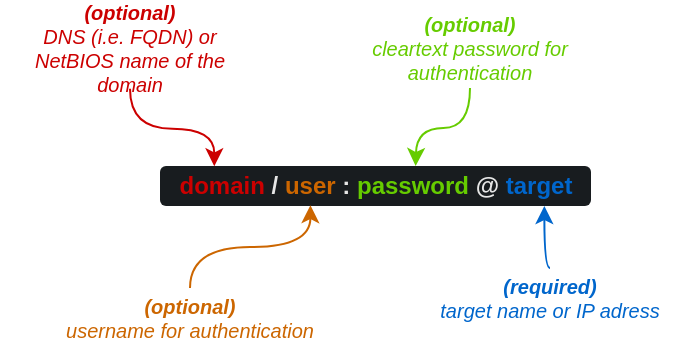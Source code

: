 <mxfile version="14.5.1" type="device" pages="2"><diagram id="J6BoR9l0f_EjazzrXnBF" name="with target"><mxGraphModel dx="1178" dy="690" grid="1" gridSize="10" guides="1" tooltips="1" connect="1" arrows="1" fold="1" page="1" pageScale="1" pageWidth="850" pageHeight="1100" math="0" shadow="0"><root><mxCell id="0"/><mxCell id="1" parent="0"/><mxCell id="_tUZPF-YqX0vvkWT_DWH-1" value="&lt;b&gt;&lt;font color=&quot;#cc0000&quot;&gt;&amp;nbsp;domain&amp;nbsp;&lt;/font&gt;&lt;font color=&quot;#e6e6e6&quot;&gt;/&lt;/font&gt;&amp;nbsp;&lt;font color=&quot;#cc6600&quot;&gt;user&amp;nbsp;&lt;/font&gt;&lt;font color=&quot;#e6e6e6&quot;&gt;:&lt;/font&gt;&amp;nbsp;&lt;font color=&quot;#66cc00&quot;&gt;password&amp;nbsp;&lt;/font&gt;&lt;font color=&quot;#e6e6e6&quot;&gt;@&lt;/font&gt;&amp;nbsp;&lt;font color=&quot;#0066cc&quot;&gt;target&lt;/font&gt;&lt;font color=&quot;#cc00cc&quot;&gt;&amp;nbsp;&lt;/font&gt;&lt;/b&gt;" style="text;html=1;align=center;verticalAlign=middle;whiteSpace=wrap;rounded=1;fontColor=#333333;fillColor=#181c1f;" parent="1" vertex="1"><mxGeometry x="140" y="259" width="215.5" height="20" as="geometry"/></mxCell><mxCell id="_tUZPF-YqX0vvkWT_DWH-9" style="edgeStyle=orthogonalEdgeStyle;curved=1;rounded=0;orthogonalLoop=1;jettySize=auto;html=1;entryX=0.126;entryY=0.007;entryDx=0;entryDy=0;entryPerimeter=0;strokeColor=#CC0000;exitX=0.5;exitY=1;exitDx=0;exitDy=0;" parent="1" source="_tUZPF-YqX0vvkWT_DWH-14" target="_tUZPF-YqX0vvkWT_DWH-1" edge="1"><mxGeometry relative="1" as="geometry"/></mxCell><mxCell id="_tUZPF-YqX0vvkWT_DWH-11" style="edgeStyle=orthogonalEdgeStyle;curved=1;rounded=0;orthogonalLoop=1;jettySize=auto;html=1;strokeColor=#CC6600;entryX=0.349;entryY=0.979;entryDx=0;entryDy=0;entryPerimeter=0;" parent="1" source="_tUZPF-YqX0vvkWT_DWH-3" target="_tUZPF-YqX0vvkWT_DWH-1" edge="1"><mxGeometry relative="1" as="geometry"><mxPoint x="212" y="280" as="targetPoint"/></mxGeometry></mxCell><mxCell id="_tUZPF-YqX0vvkWT_DWH-3" value="&lt;font color=&quot;#cc6600&quot; style=&quot;font-size: 10px&quot;&gt;&lt;b&gt;(optional)&lt;/b&gt;&lt;br&gt;username for authentication&lt;/font&gt;" style="text;html=1;strokeColor=none;fillColor=none;align=center;verticalAlign=middle;whiteSpace=wrap;rounded=0;fontSize=10;fontStyle=2" parent="1" vertex="1"><mxGeometry x="90" y="320" width="130" height="30" as="geometry"/></mxCell><mxCell id="_tUZPF-YqX0vvkWT_DWH-10" style="edgeStyle=orthogonalEdgeStyle;curved=1;rounded=0;orthogonalLoop=1;jettySize=auto;html=1;entryX=0.419;entryY=0.02;entryDx=0;entryDy=0;entryPerimeter=0;strokeColor=#66CC00;exitX=0.5;exitY=1;exitDx=0;exitDy=0;" parent="1" source="_tUZPF-YqX0vvkWT_DWH-16" edge="1"><mxGeometry relative="1" as="geometry"><mxPoint x="267.82" y="259" as="targetPoint"/></mxGeometry></mxCell><mxCell id="_tUZPF-YqX0vvkWT_DWH-12" style="edgeStyle=orthogonalEdgeStyle;curved=1;rounded=0;orthogonalLoop=1;jettySize=auto;html=1;entryX=0.631;entryY=0.98;entryDx=0;entryDy=0;entryPerimeter=0;strokeColor=#0066CC;exitX=0.5;exitY=0;exitDx=0;exitDy=0;" parent="1" source="_tUZPF-YqX0vvkWT_DWH-6" edge="1"><mxGeometry relative="1" as="geometry"><mxPoint x="332.18" y="279" as="targetPoint"/></mxGeometry></mxCell><mxCell id="_tUZPF-YqX0vvkWT_DWH-6" value="&lt;font color=&quot;#0066cc&quot; style=&quot;font-size: 10px&quot;&gt;&lt;b&gt;(required)&lt;/b&gt;&lt;br&gt;target name or IP adress&lt;br&gt;&lt;/font&gt;" style="text;html=1;strokeColor=none;fillColor=none;align=center;verticalAlign=middle;whiteSpace=wrap;rounded=0;fontSize=10;fontStyle=2" parent="1" vertex="1"><mxGeometry x="270" y="310" width="130" height="30" as="geometry"/></mxCell><mxCell id="_tUZPF-YqX0vvkWT_DWH-14" value="&lt;font color=&quot;#cc0000&quot; style=&quot;font-size: 10px&quot;&gt;&lt;b&gt;(optional)&lt;/b&gt;&lt;br&gt;DNS (i.e. FQDN) or NetBIOS name of the domain&lt;/font&gt;" style="text;html=1;strokeColor=none;fillColor=none;align=center;verticalAlign=middle;whiteSpace=wrap;rounded=0;fontSize=10;fontStyle=2" parent="1" vertex="1"><mxGeometry x="60" y="180" width="130" height="40.4" as="geometry"/></mxCell><mxCell id="_tUZPF-YqX0vvkWT_DWH-16" value="&lt;font color=&quot;#66cc00&quot; style=&quot;font-size: 10px&quot;&gt;&lt;b&gt;(optional)&lt;/b&gt;&lt;br&gt;cleartext password for authentication&lt;br&gt;&lt;/font&gt;" style="text;html=1;strokeColor=none;fillColor=none;align=center;verticalAlign=middle;whiteSpace=wrap;rounded=0;fontSize=10;fontStyle=2" parent="1" vertex="1"><mxGeometry x="230" y="180" width="130" height="40" as="geometry"/></mxCell></root></mxGraphModel></diagram><diagram name="without target" id="xtL5PgUyDR-yjZCEL4_J"><mxGraphModel dx="825" dy="483" grid="1" gridSize="10" guides="1" tooltips="1" connect="1" arrows="1" fold="1" page="1" pageScale="1" pageWidth="850" pageHeight="1100" math="0" shadow="0"><root><mxCell id="KSVjWUYSjoax4n5O8qrJ-0"/><mxCell id="KSVjWUYSjoax4n5O8qrJ-1" parent="KSVjWUYSjoax4n5O8qrJ-0"/><mxCell id="KSVjWUYSjoax4n5O8qrJ-2" value="&lt;b&gt;&lt;font color=&quot;#cc0000&quot;&gt;&amp;nbsp;domain&amp;nbsp;&lt;/font&gt;&lt;font color=&quot;#e6e6e6&quot;&gt;/&lt;/font&gt;&amp;nbsp;&lt;font color=&quot;#cc6600&quot;&gt;user&amp;nbsp;&lt;/font&gt;&lt;font color=&quot;#e6e6e6&quot;&gt;:&lt;/font&gt;&amp;nbsp;&lt;font color=&quot;#66cc00&quot;&gt;password&lt;/font&gt;&lt;font color=&quot;#cc00cc&quot;&gt;&amp;nbsp;&lt;/font&gt;&lt;/b&gt;" style="text;html=1;align=center;verticalAlign=middle;whiteSpace=wrap;rounded=1;fontColor=#333333;fillColor=#181c1f;" vertex="1" parent="KSVjWUYSjoax4n5O8qrJ-1"><mxGeometry x="140" y="259" width="170" height="20" as="geometry"/></mxCell><mxCell id="KSVjWUYSjoax4n5O8qrJ-3" style="edgeStyle=orthogonalEdgeStyle;curved=1;rounded=0;orthogonalLoop=1;jettySize=auto;html=1;entryX=0.126;entryY=0.007;entryDx=0;entryDy=0;entryPerimeter=0;strokeColor=#CC0000;exitX=0.5;exitY=1;exitDx=0;exitDy=0;" edge="1" parent="KSVjWUYSjoax4n5O8qrJ-1" source="KSVjWUYSjoax4n5O8qrJ-9"><mxGeometry relative="1" as="geometry"><mxPoint x="173.42" y="259.14" as="targetPoint"/></mxGeometry></mxCell><mxCell id="KSVjWUYSjoax4n5O8qrJ-4" style="edgeStyle=orthogonalEdgeStyle;curved=1;rounded=0;orthogonalLoop=1;jettySize=auto;html=1;strokeColor=#CC6600;entryX=0.349;entryY=0.979;entryDx=0;entryDy=0;entryPerimeter=0;" edge="1" parent="KSVjWUYSjoax4n5O8qrJ-1" source="KSVjWUYSjoax4n5O8qrJ-5"><mxGeometry relative="1" as="geometry"><mxPoint x="219.33" y="279.0" as="targetPoint"/></mxGeometry></mxCell><mxCell id="KSVjWUYSjoax4n5O8qrJ-5" value="&lt;font color=&quot;#cc6600&quot; style=&quot;font-size: 10px&quot;&gt;&lt;b&gt;(required)&lt;/b&gt;&lt;br&gt;username for authentication&lt;/font&gt;" style="text;html=1;strokeColor=none;fillColor=none;align=center;verticalAlign=middle;whiteSpace=wrap;rounded=0;fontSize=10;fontStyle=2" vertex="1" parent="KSVjWUYSjoax4n5O8qrJ-1"><mxGeometry x="110" y="320.42" width="130" height="30" as="geometry"/></mxCell><mxCell id="KSVjWUYSjoax4n5O8qrJ-6" style="edgeStyle=orthogonalEdgeStyle;curved=1;rounded=0;orthogonalLoop=1;jettySize=auto;html=1;entryX=0.419;entryY=0.02;entryDx=0;entryDy=0;entryPerimeter=0;strokeColor=#66CC00;exitX=0.5;exitY=1;exitDx=0;exitDy=0;" edge="1" parent="KSVjWUYSjoax4n5O8qrJ-1" source="KSVjWUYSjoax4n5O8qrJ-10"><mxGeometry relative="1" as="geometry"><mxPoint x="267.82" y="259" as="targetPoint"/></mxGeometry></mxCell><mxCell id="KSVjWUYSjoax4n5O8qrJ-9" value="&lt;font color=&quot;#cc0000&quot; style=&quot;font-size: 10px&quot;&gt;&lt;b&gt;(required)&lt;/b&gt;&lt;br&gt;DNS (i.e. FQDN) or NetBIOS name of the domain&lt;/font&gt;" style="text;html=1;strokeColor=none;fillColor=none;align=center;verticalAlign=middle;whiteSpace=wrap;rounded=0;fontSize=10;fontStyle=2" vertex="1" parent="KSVjWUYSjoax4n5O8qrJ-1"><mxGeometry x="72" y="179.6" width="130" height="40.4" as="geometry"/></mxCell><mxCell id="KSVjWUYSjoax4n5O8qrJ-10" value="&lt;font color=&quot;#66cc00&quot; style=&quot;font-size: 10px&quot;&gt;&lt;b&gt;(optional)&lt;/b&gt;&lt;br&gt;cleartext password for authentication&lt;br&gt;&lt;/font&gt;" style="text;html=1;strokeColor=none;fillColor=none;align=center;verticalAlign=middle;whiteSpace=wrap;rounded=0;fontSize=10;fontStyle=2" vertex="1" parent="KSVjWUYSjoax4n5O8qrJ-1"><mxGeometry x="230" y="180" width="130" height="40" as="geometry"/></mxCell></root></mxGraphModel></diagram></mxfile>